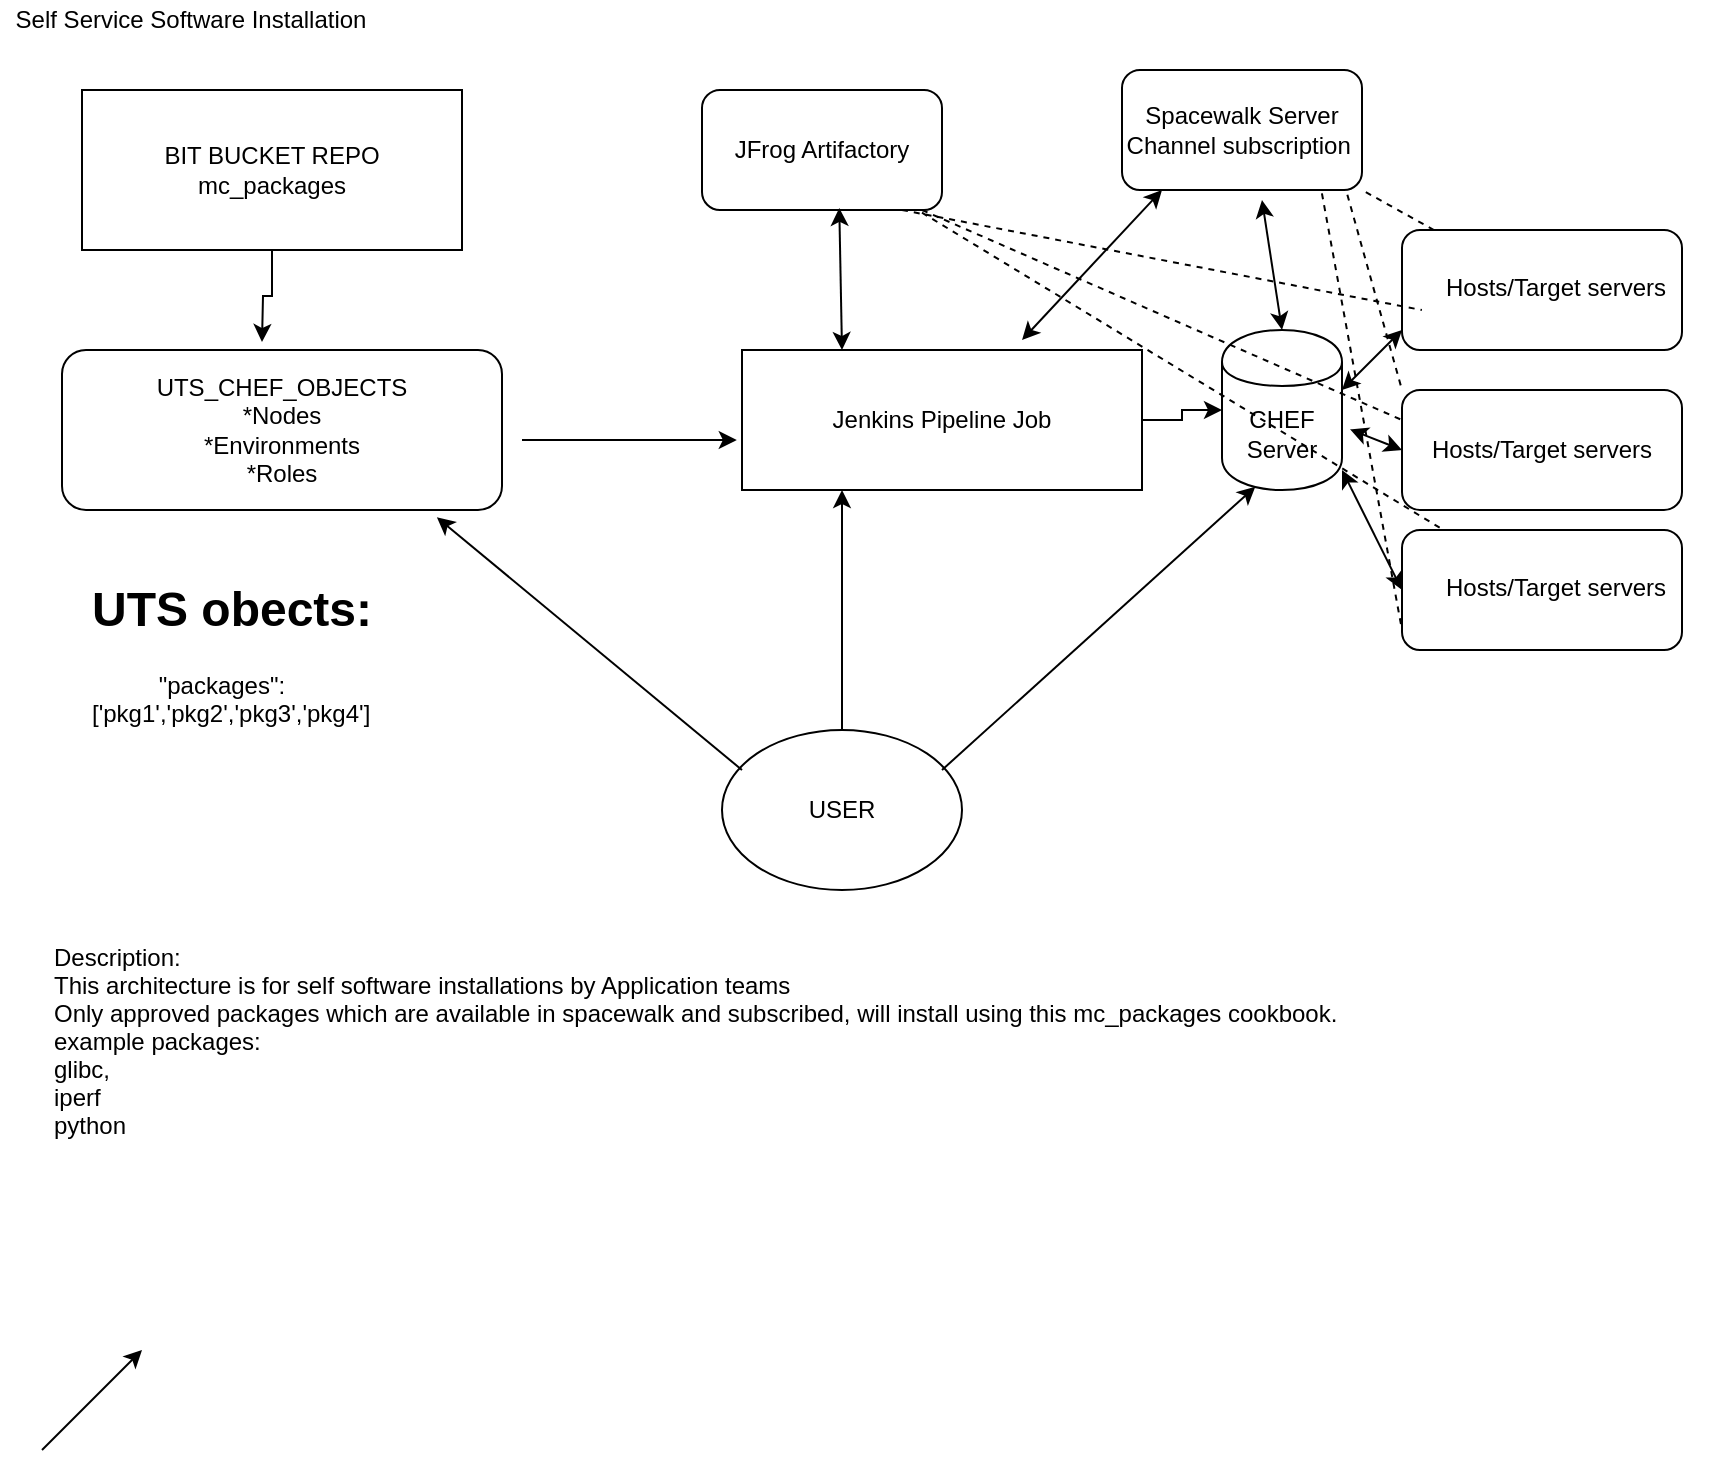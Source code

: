 <mxfile version="12.6.1" type="google"><diagram id="9U8O2RvLI_MJqK2skYzK" name="Page-1"><mxGraphModel dx="2052" dy="514" grid="1" gridSize="10" guides="1" tooltips="1" connect="1" arrows="1" fold="1" page="1" pageScale="1" pageWidth="850" pageHeight="1100" math="0" shadow="0"><root><mxCell id="0"/><mxCell id="1" parent="0"/><mxCell id="5gFJOxIwguYx5Yznm-Xm-7" value="" style="edgeStyle=orthogonalEdgeStyle;rounded=0;orthogonalLoop=1;jettySize=auto;html=1;" parent="1" source="5gFJOxIwguYx5Yznm-Xm-3" edge="1"><mxGeometry relative="1" as="geometry"><mxPoint x="100" y="186" as="targetPoint"/></mxGeometry></mxCell><mxCell id="5gFJOxIwguYx5Yznm-Xm-3" value="BIT BUCKET REPO&lt;br&gt;mc_packages" style="rounded=0;whiteSpace=wrap;html=1;" parent="1" vertex="1"><mxGeometry x="10" y="60" width="190" height="80" as="geometry"/></mxCell><mxCell id="5gFJOxIwguYx5Yznm-Xm-20" value="" style="edgeStyle=orthogonalEdgeStyle;rounded=0;orthogonalLoop=1;jettySize=auto;html=1;" parent="1" source="5gFJOxIwguYx5Yznm-Xm-4" target="5gFJOxIwguYx5Yznm-Xm-19" edge="1"><mxGeometry relative="1" as="geometry"/></mxCell><mxCell id="5gFJOxIwguYx5Yznm-Xm-4" value="Jenkins Pipeline Job" style="rounded=0;whiteSpace=wrap;html=1;" parent="1" vertex="1"><mxGeometry x="340" y="190" width="200" height="70" as="geometry"/></mxCell><mxCell id="5gFJOxIwguYx5Yznm-Xm-5" value="Hosts/Target servers" style="rounded=1;whiteSpace=wrap;html=1;" parent="1" vertex="1"><mxGeometry x="670" y="210" width="140" height="60" as="geometry"/></mxCell><mxCell id="5gFJOxIwguYx5Yznm-Xm-6" value="UTS_CHEF_OBJECTS&lt;br&gt;*Nodes&lt;br&gt;*Environments&lt;br&gt;*Roles" style="rounded=1;whiteSpace=wrap;html=1;" parent="1" vertex="1"><mxGeometry y="190" width="220" height="80" as="geometry"/></mxCell><mxCell id="5gFJOxIwguYx5Yznm-Xm-8" value="&lt;h1&gt;UTS obects:&lt;/h1&gt;&lt;div&gt;&lt;div&gt;&amp;nbsp; &amp;nbsp; &amp;nbsp; &amp;nbsp; &amp;nbsp;&amp;nbsp;&lt;span class=&quot;cm-string&quot;&gt;&quot;packages&quot;&lt;/span&gt;&lt;span&gt;:&lt;/span&gt;&lt;/div&gt;&lt;div&gt;&lt;span&gt;[&lt;/span&gt;&lt;span class=&quot;cm-string&quot;&gt;'pkg1'&lt;/span&gt;&lt;span&gt;,&lt;/span&gt;&lt;span class=&quot;cm-string&quot;&gt;'pkg2'&lt;/span&gt;&lt;span&gt;,&lt;/span&gt;&lt;span class=&quot;cm-string&quot;&gt;'pkg3'&lt;/span&gt;&lt;span&gt;,&lt;/span&gt;&lt;span&gt;'pkg4'&lt;/span&gt;&lt;span&gt;]&lt;/span&gt;&lt;/div&gt;&lt;/div&gt;" style="text;html=1;strokeColor=none;fillColor=none;spacing=5;spacingTop=-20;whiteSpace=wrap;overflow=hidden;rounded=0;" parent="1" vertex="1"><mxGeometry x="10" y="300" width="190" height="120" as="geometry"/></mxCell><mxCell id="5gFJOxIwguYx5Yznm-Xm-9" value="" style="rounded=1;whiteSpace=wrap;html=1;" parent="1" vertex="1"><mxGeometry x="670" y="280" width="140" height="60" as="geometry"/></mxCell><mxCell id="5gFJOxIwguYx5Yznm-Xm-10" value="Hosts/Target servers" style="text;html=1;" parent="1" vertex="1"><mxGeometry x="690" y="295" width="140" height="30" as="geometry"/></mxCell><mxCell id="5gFJOxIwguYx5Yznm-Xm-13" value="" style="rounded=1;whiteSpace=wrap;html=1;" parent="1" vertex="1"><mxGeometry x="670" y="130" width="140" height="60" as="geometry"/></mxCell><mxCell id="5gFJOxIwguYx5Yznm-Xm-14" value="Hosts/Target servers" style="text;html=1;" parent="1" vertex="1"><mxGeometry x="690" y="145" width="140" height="30" as="geometry"/></mxCell><mxCell id="5gFJOxIwguYx5Yznm-Xm-16" value="" style="endArrow=classic;html=1;entryX=-0.013;entryY=0.643;entryDx=0;entryDy=0;entryPerimeter=0;" parent="1" target="5gFJOxIwguYx5Yznm-Xm-4" edge="1"><mxGeometry width="50" height="50" relative="1" as="geometry"><mxPoint x="230" y="235" as="sourcePoint"/><mxPoint x="270" y="190" as="targetPoint"/></mxGeometry></mxCell><mxCell id="5gFJOxIwguYx5Yznm-Xm-19" value="CHEF Server" style="shape=cylinder;whiteSpace=wrap;html=1;boundedLbl=1;backgroundOutline=1;" parent="1" vertex="1"><mxGeometry x="580" y="180" width="60" height="80" as="geometry"/></mxCell><mxCell id="5gFJOxIwguYx5Yznm-Xm-22" value="" style="endArrow=classic;startArrow=classic;html=1;" parent="1" edge="1"><mxGeometry width="50" height="50" relative="1" as="geometry"><mxPoint x="640" y="210" as="sourcePoint"/><mxPoint x="670" y="180" as="targetPoint"/></mxGeometry></mxCell><mxCell id="5gFJOxIwguYx5Yznm-Xm-23" value="" style="endArrow=classic;startArrow=classic;html=1;exitX=1.067;exitY=0.621;exitDx=0;exitDy=0;exitPerimeter=0;entryX=0;entryY=0.5;entryDx=0;entryDy=0;" parent="1" source="5gFJOxIwguYx5Yznm-Xm-19" target="5gFJOxIwguYx5Yznm-Xm-5" edge="1"><mxGeometry width="50" height="50" relative="1" as="geometry"><mxPoint x="630" y="270" as="sourcePoint"/><mxPoint x="680" y="220" as="targetPoint"/></mxGeometry></mxCell><mxCell id="5gFJOxIwguYx5Yznm-Xm-24" value="" style="endArrow=classic;startArrow=classic;html=1;entryX=0;entryY=0.5;entryDx=0;entryDy=0;" parent="1" target="5gFJOxIwguYx5Yznm-Xm-9" edge="1"><mxGeometry width="50" height="50" relative="1" as="geometry"><mxPoint x="640" y="250" as="sourcePoint"/><mxPoint x="690" y="200" as="targetPoint"/></mxGeometry></mxCell><mxCell id="5gFJOxIwguYx5Yznm-Xm-27" value="Spacewalk Server&lt;br&gt;Channel subscription&amp;nbsp;" style="rounded=1;whiteSpace=wrap;html=1;" parent="1" vertex="1"><mxGeometry x="530" y="50" width="120" height="60" as="geometry"/></mxCell><mxCell id="5gFJOxIwguYx5Yznm-Xm-28" value="" style="endArrow=classic;startArrow=classic;html=1;exitX=0.7;exitY=-0.071;exitDx=0;exitDy=0;exitPerimeter=0;" parent="1" source="5gFJOxIwguYx5Yznm-Xm-4" edge="1"><mxGeometry width="50" height="50" relative="1" as="geometry"><mxPoint x="500" y="160" as="sourcePoint"/><mxPoint x="550" y="110" as="targetPoint"/></mxGeometry></mxCell><mxCell id="5gFJOxIwguYx5Yznm-Xm-29" value="" style="endArrow=classic;startArrow=classic;html=1;exitX=0.5;exitY=0;exitDx=0;exitDy=0;" parent="1" source="5gFJOxIwguYx5Yznm-Xm-19" edge="1"><mxGeometry width="50" height="50" relative="1" as="geometry"><mxPoint x="565" y="165" as="sourcePoint"/><mxPoint x="600" y="115" as="targetPoint"/></mxGeometry></mxCell><mxCell id="5gFJOxIwguYx5Yznm-Xm-30" value="USER" style="ellipse;whiteSpace=wrap;html=1;" parent="1" vertex="1"><mxGeometry x="330" y="380" width="120" height="80" as="geometry"/></mxCell><mxCell id="5gFJOxIwguYx5Yznm-Xm-31" value="" style="endArrow=classic;html=1;entryX=0.852;entryY=1.046;entryDx=0;entryDy=0;entryPerimeter=0;" parent="1" target="5gFJOxIwguYx5Yznm-Xm-6" edge="1"><mxGeometry width="50" height="50" relative="1" as="geometry"><mxPoint x="340" y="400" as="sourcePoint"/><mxPoint x="390" y="350" as="targetPoint"/></mxGeometry></mxCell><mxCell id="5gFJOxIwguYx5Yznm-Xm-36" value="" style="endArrow=classic;html=1;entryX=0.25;entryY=1;entryDx=0;entryDy=0;" parent="1" target="5gFJOxIwguYx5Yznm-Xm-4" edge="1"><mxGeometry width="50" height="50" relative="1" as="geometry"><mxPoint x="390" y="380" as="sourcePoint"/><mxPoint x="440" y="330" as="targetPoint"/></mxGeometry></mxCell><mxCell id="5gFJOxIwguYx5Yznm-Xm-37" value="" style="endArrow=classic;html=1;entryX=0.278;entryY=0.979;entryDx=0;entryDy=0;entryPerimeter=0;" parent="1" target="5gFJOxIwguYx5Yznm-Xm-19" edge="1"><mxGeometry width="50" height="50" relative="1" as="geometry"><mxPoint x="440" y="400" as="sourcePoint"/><mxPoint x="490" y="350" as="targetPoint"/></mxGeometry></mxCell><mxCell id="5gFJOxIwguYx5Yznm-Xm-38" value="" style="endArrow=none;dashed=1;html=1;" parent="1" source="5gFJOxIwguYx5Yznm-Xm-13" edge="1"><mxGeometry width="50" height="50" relative="1" as="geometry"><mxPoint x="600" y="160" as="sourcePoint"/><mxPoint x="650" y="110" as="targetPoint"/></mxGeometry></mxCell><mxCell id="5gFJOxIwguYx5Yznm-Xm-43" value="" style="endArrow=none;dashed=1;html=1;exitX=0.833;exitY=1.028;exitDx=0;exitDy=0;exitPerimeter=0;" parent="1" source="5gFJOxIwguYx5Yznm-Xm-27" edge="1"><mxGeometry width="50" height="50" relative="1" as="geometry"><mxPoint x="610" y="380" as="sourcePoint"/><mxPoint x="670" y="330" as="targetPoint"/></mxGeometry></mxCell><mxCell id="5gFJOxIwguYx5Yznm-Xm-44" value="" style="endArrow=none;dashed=1;html=1;exitX=0.939;exitY=1.039;exitDx=0;exitDy=0;exitPerimeter=0;" parent="1" source="5gFJOxIwguYx5Yznm-Xm-27" edge="1"><mxGeometry width="50" height="50" relative="1" as="geometry"><mxPoint x="620" y="260" as="sourcePoint"/><mxPoint x="670" y="210" as="targetPoint"/></mxGeometry></mxCell><mxCell id="5gFJOxIwguYx5Yznm-Xm-45" value="Self Service Software Installation" style="text;html=1;align=center;verticalAlign=middle;resizable=0;points=[];autosize=1;" parent="1" vertex="1"><mxGeometry x="-31" y="15" width="190" height="20" as="geometry"/></mxCell><mxCell id="5gFJOxIwguYx5Yznm-Xm-46" value="Description:&#10;This architecture is for self software installations by Application teams&#10;Only approved packages which are available in spacewalk and subscribed, will install using this mc_packages cookbook.&#10;example packages: &#10;glibc,&#10;iperf&#10;python" style="text;strokeColor=none;fillColor=none;align=left;verticalAlign=top;spacingLeft=4;spacingRight=4;overflow=hidden;rotatable=0;points=[[0,0.5],[1,0.5]];portConstraint=eastwest;" parent="1" vertex="1"><mxGeometry x="-10" y="480" width="810" height="190" as="geometry"/></mxCell><mxCell id="FlTNBpVD1PwltoraWip7-1" value="JFrog Artifactory" style="rounded=1;whiteSpace=wrap;html=1;" parent="1" vertex="1"><mxGeometry x="320" y="60" width="120" height="60" as="geometry"/></mxCell><mxCell id="FlTNBpVD1PwltoraWip7-2" value="" style="endArrow=classic;html=1;" parent="1" edge="1"><mxGeometry width="50" height="50" relative="1" as="geometry"><mxPoint x="-10" y="740" as="sourcePoint"/><mxPoint x="40" y="690" as="targetPoint"/></mxGeometry></mxCell><mxCell id="FlTNBpVD1PwltoraWip7-3" value="" style="endArrow=classic;startArrow=classic;html=1;entryX=0.572;entryY=0.983;entryDx=0;entryDy=0;entryPerimeter=0;" parent="1" target="FlTNBpVD1PwltoraWip7-1" edge="1"><mxGeometry width="50" height="50" relative="1" as="geometry"><mxPoint x="390" y="190" as="sourcePoint"/><mxPoint x="440" y="140" as="targetPoint"/></mxGeometry></mxCell><mxCell id="FlTNBpVD1PwltoraWip7-4" value="" style="endArrow=none;dashed=1;html=1;entryX=0.071;entryY=0.667;entryDx=0;entryDy=0;entryPerimeter=0;" parent="1" target="5gFJOxIwguYx5Yznm-Xm-13" edge="1"><mxGeometry width="50" height="50" relative="1" as="geometry"><mxPoint x="420" y="120" as="sourcePoint"/><mxPoint x="660" y="170" as="targetPoint"/></mxGeometry></mxCell><mxCell id="FlTNBpVD1PwltoraWip7-5" value="" style="endArrow=none;dashed=1;html=1;entryX=0;entryY=0.25;entryDx=0;entryDy=0;" parent="1" target="5gFJOxIwguYx5Yznm-Xm-5" edge="1"><mxGeometry width="50" height="50" relative="1" as="geometry"><mxPoint x="430" y="120" as="sourcePoint"/><mxPoint x="480" y="70" as="targetPoint"/></mxGeometry></mxCell><mxCell id="FlTNBpVD1PwltoraWip7-6" value="" style="endArrow=none;dashed=1;html=1;" parent="1" target="5gFJOxIwguYx5Yznm-Xm-9" edge="1"><mxGeometry width="50" height="50" relative="1" as="geometry"><mxPoint x="430" y="121.33" as="sourcePoint"/><mxPoint x="480" y="71.33" as="targetPoint"/></mxGeometry></mxCell></root></mxGraphModel></diagram></mxfile>
